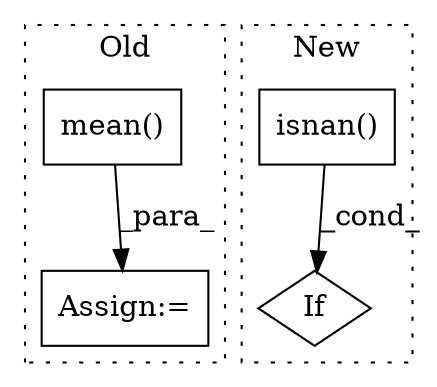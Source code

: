 digraph G {
subgraph cluster0 {
1 [label="mean()" a="75" s="2012" l="39" shape="box"];
4 [label="Assign:=" a="68" s="2009" l="3" shape="box"];
label = "Old";
style="dotted";
}
subgraph cluster1 {
2 [label="isnan()" a="75" s="3280,3300" l="12,1" shape="box"];
3 [label="If" a="96" s="3267" l="3" shape="diamond"];
label = "New";
style="dotted";
}
1 -> 4 [label="_para_"];
2 -> 3 [label="_cond_"];
}
